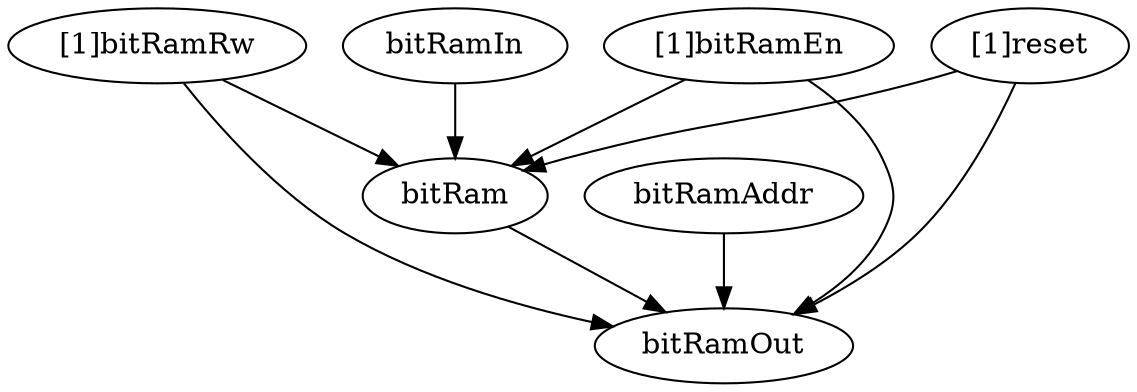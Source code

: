 strict digraph "" {
	"[1]bitRamRw"	 [complexity=4,
		importance=0.619801511676,
		rank=0.154950377919];
	bitRam	 [complexity=3,
		importance=0.524751889595,
		rank=0.174917296532];
	"[1]bitRamRw" -> bitRam;
	bitRamOut	 [complexity=0,
		importance=0.33069272173,
		rank=0.0];
	"[1]bitRamRw" -> bitRamOut;
	bitRamIn	 [complexity=6,
		importance=0.619801511676,
		rank=0.103300251946];
	bitRamIn -> bitRam;
	bitRamAddr	 [complexity=3,
		importance=0.425742343811,
		rank=0.141914114604];
	bitRamAddr -> bitRamOut;
	bitRam -> bitRamOut;
	"[1]bitRamEn"	 [complexity=4,
		importance=0.619801511676,
		rank=0.154950377919];
	"[1]bitRamEn" -> bitRam;
	"[1]bitRamEn" -> bitRamOut;
	"[1]reset"	 [complexity=4,
		importance=0.619801511676,
		rank=0.154950377919];
	"[1]reset" -> bitRam;
	"[1]reset" -> bitRamOut;
}
